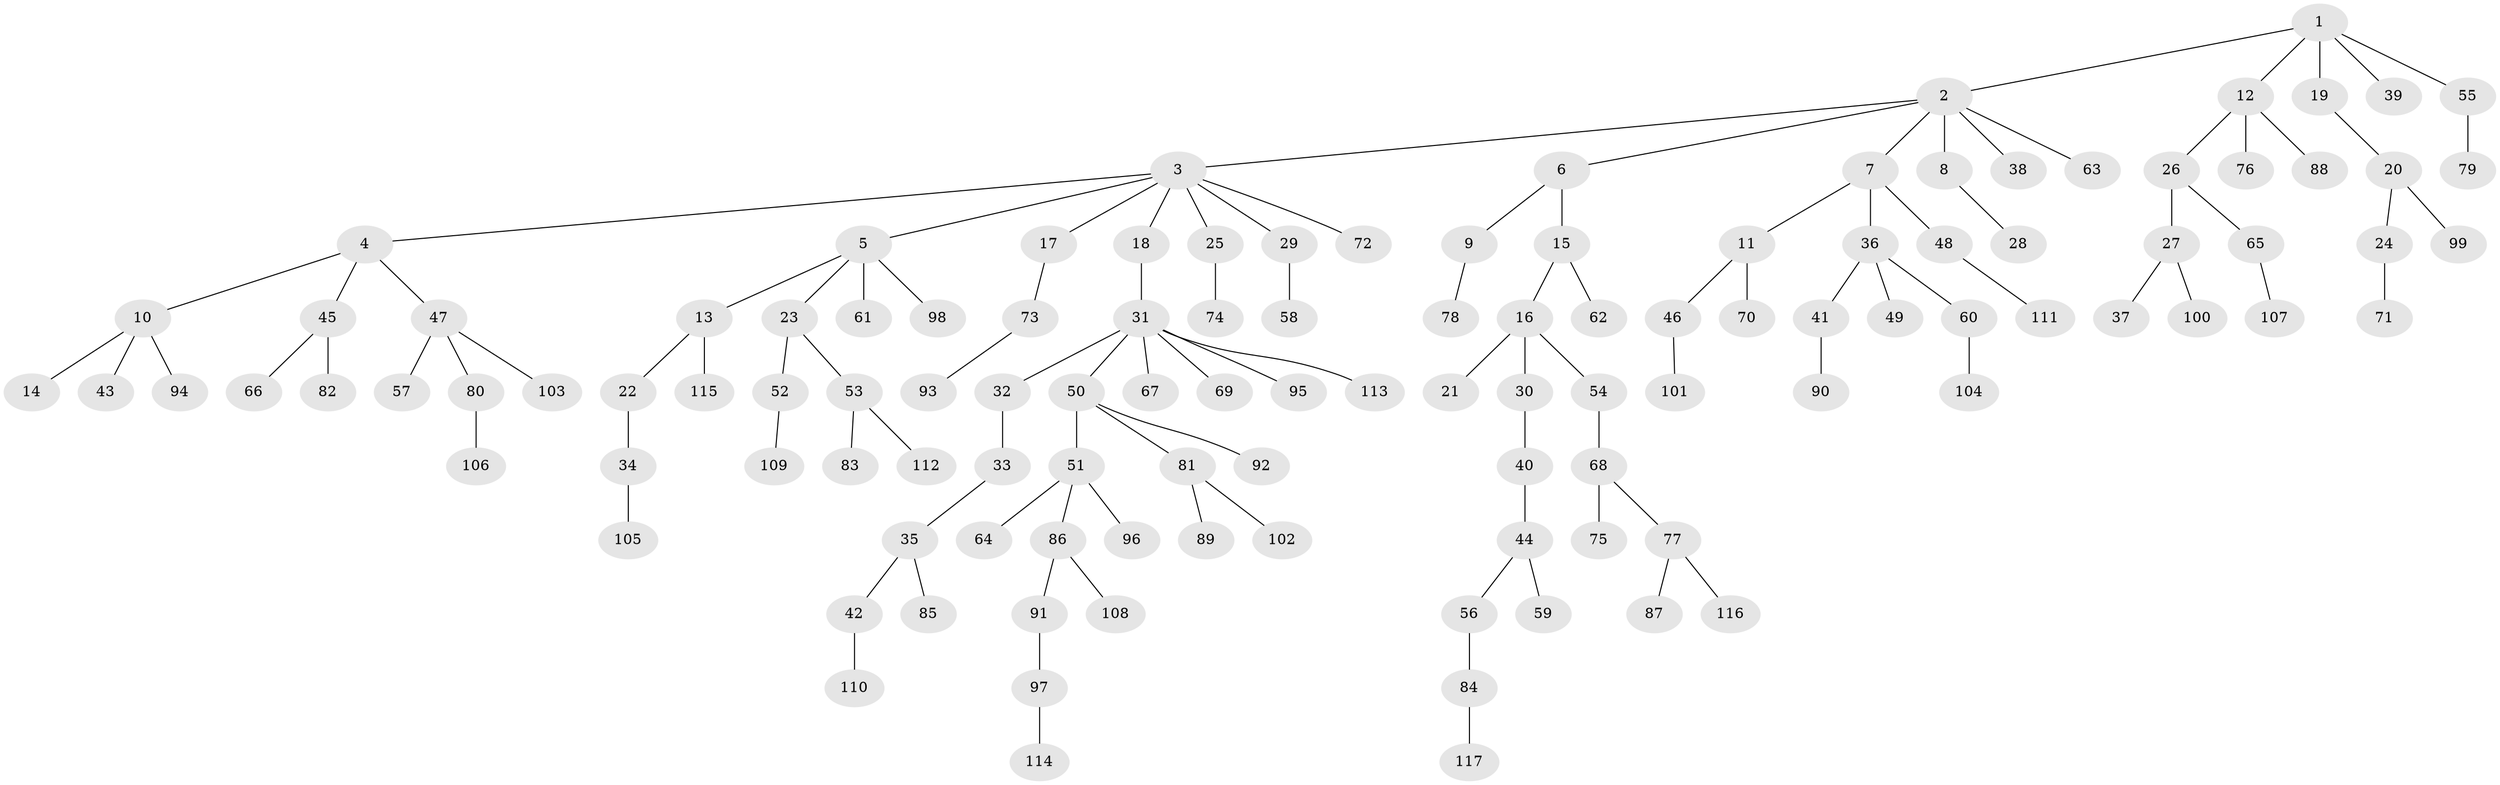 // Generated by graph-tools (version 1.1) at 2025/52/03/09/25 04:52:52]
// undirected, 117 vertices, 116 edges
graph export_dot {
graph [start="1"]
  node [color=gray90,style=filled];
  1;
  2;
  3;
  4;
  5;
  6;
  7;
  8;
  9;
  10;
  11;
  12;
  13;
  14;
  15;
  16;
  17;
  18;
  19;
  20;
  21;
  22;
  23;
  24;
  25;
  26;
  27;
  28;
  29;
  30;
  31;
  32;
  33;
  34;
  35;
  36;
  37;
  38;
  39;
  40;
  41;
  42;
  43;
  44;
  45;
  46;
  47;
  48;
  49;
  50;
  51;
  52;
  53;
  54;
  55;
  56;
  57;
  58;
  59;
  60;
  61;
  62;
  63;
  64;
  65;
  66;
  67;
  68;
  69;
  70;
  71;
  72;
  73;
  74;
  75;
  76;
  77;
  78;
  79;
  80;
  81;
  82;
  83;
  84;
  85;
  86;
  87;
  88;
  89;
  90;
  91;
  92;
  93;
  94;
  95;
  96;
  97;
  98;
  99;
  100;
  101;
  102;
  103;
  104;
  105;
  106;
  107;
  108;
  109;
  110;
  111;
  112;
  113;
  114;
  115;
  116;
  117;
  1 -- 2;
  1 -- 12;
  1 -- 19;
  1 -- 39;
  1 -- 55;
  2 -- 3;
  2 -- 6;
  2 -- 7;
  2 -- 8;
  2 -- 38;
  2 -- 63;
  3 -- 4;
  3 -- 5;
  3 -- 17;
  3 -- 18;
  3 -- 25;
  3 -- 29;
  3 -- 72;
  4 -- 10;
  4 -- 45;
  4 -- 47;
  5 -- 13;
  5 -- 23;
  5 -- 61;
  5 -- 98;
  6 -- 9;
  6 -- 15;
  7 -- 11;
  7 -- 36;
  7 -- 48;
  8 -- 28;
  9 -- 78;
  10 -- 14;
  10 -- 43;
  10 -- 94;
  11 -- 46;
  11 -- 70;
  12 -- 26;
  12 -- 76;
  12 -- 88;
  13 -- 22;
  13 -- 115;
  15 -- 16;
  15 -- 62;
  16 -- 21;
  16 -- 30;
  16 -- 54;
  17 -- 73;
  18 -- 31;
  19 -- 20;
  20 -- 24;
  20 -- 99;
  22 -- 34;
  23 -- 52;
  23 -- 53;
  24 -- 71;
  25 -- 74;
  26 -- 27;
  26 -- 65;
  27 -- 37;
  27 -- 100;
  29 -- 58;
  30 -- 40;
  31 -- 32;
  31 -- 50;
  31 -- 67;
  31 -- 69;
  31 -- 95;
  31 -- 113;
  32 -- 33;
  33 -- 35;
  34 -- 105;
  35 -- 42;
  35 -- 85;
  36 -- 41;
  36 -- 49;
  36 -- 60;
  40 -- 44;
  41 -- 90;
  42 -- 110;
  44 -- 56;
  44 -- 59;
  45 -- 66;
  45 -- 82;
  46 -- 101;
  47 -- 57;
  47 -- 80;
  47 -- 103;
  48 -- 111;
  50 -- 51;
  50 -- 81;
  50 -- 92;
  51 -- 64;
  51 -- 86;
  51 -- 96;
  52 -- 109;
  53 -- 83;
  53 -- 112;
  54 -- 68;
  55 -- 79;
  56 -- 84;
  60 -- 104;
  65 -- 107;
  68 -- 75;
  68 -- 77;
  73 -- 93;
  77 -- 87;
  77 -- 116;
  80 -- 106;
  81 -- 89;
  81 -- 102;
  84 -- 117;
  86 -- 91;
  86 -- 108;
  91 -- 97;
  97 -- 114;
}
